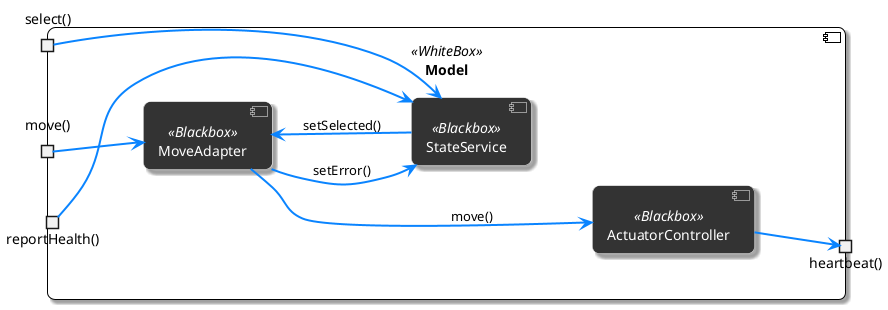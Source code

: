 @startuml
' ------------------------------------------------------------
' Model Component – White-Box Diagramm (refined)
' ------------------------------------------------------------

' Visuelle Einstellungen (zugleich passend zum View-Diagramm)
skinparam componentStyle uml2
skinparam roundCorner 15
skinparam shadowing true
skinparam lollipopSize 18
skinparam ArrowColor #0A84FF
skinparam ArrowThickness 2

' *** Größeres White-Box-Padding, damit nichts den Titel überlappt ***
skinparam ComponentPadding 60

' Stereotyp‐Stile
skinparam component<<BlackBox>> {
  BackgroundColor #333333
  BorderColor White
  FontColor White
}

skinparam component<<WhiteBox>> {
  BackgroundColor White
  BorderColor Black
  FontColor Black
}

left to right direction

' ------------------------------------------------------------
' Model – White-Box
component "Model\n\n" as M <<WhiteBox>> {
    ' Eingehende Schnittstellen (Sockets)
    portin "move()"   as IMove
    portin "select()" as ISelect
    portin "reportHealth()" as rH
    portout "heartbeat()" as hb

    ' Innere Komponenten (vertikal angeordnet)
    component MoveAdapter <<Blackbox>>
    component StateService <<Blackbox>>
    component ActuatorController <<Blackbox>>

    ' Unsichtbare Layout-Hilfspfeile, damit die Reihenfolge fixiert bleibt
    MoveAdapter -[hidden]down-> StateService
    StateService -[hidden]down-> ActuatorController
}

' ------------------------------------------------------------
' Schnittstellen-Verdrahtung
IMove   --> MoveAdapter      
ISelect --> StateService   
rH      --> StateService
ActuatorController --> hb

MoveAdapter       --> ActuatorController : move()
MoveAdapter       --> StateService       : setError()
StateService      --> MoveAdapter        : setSelected()

@enduml